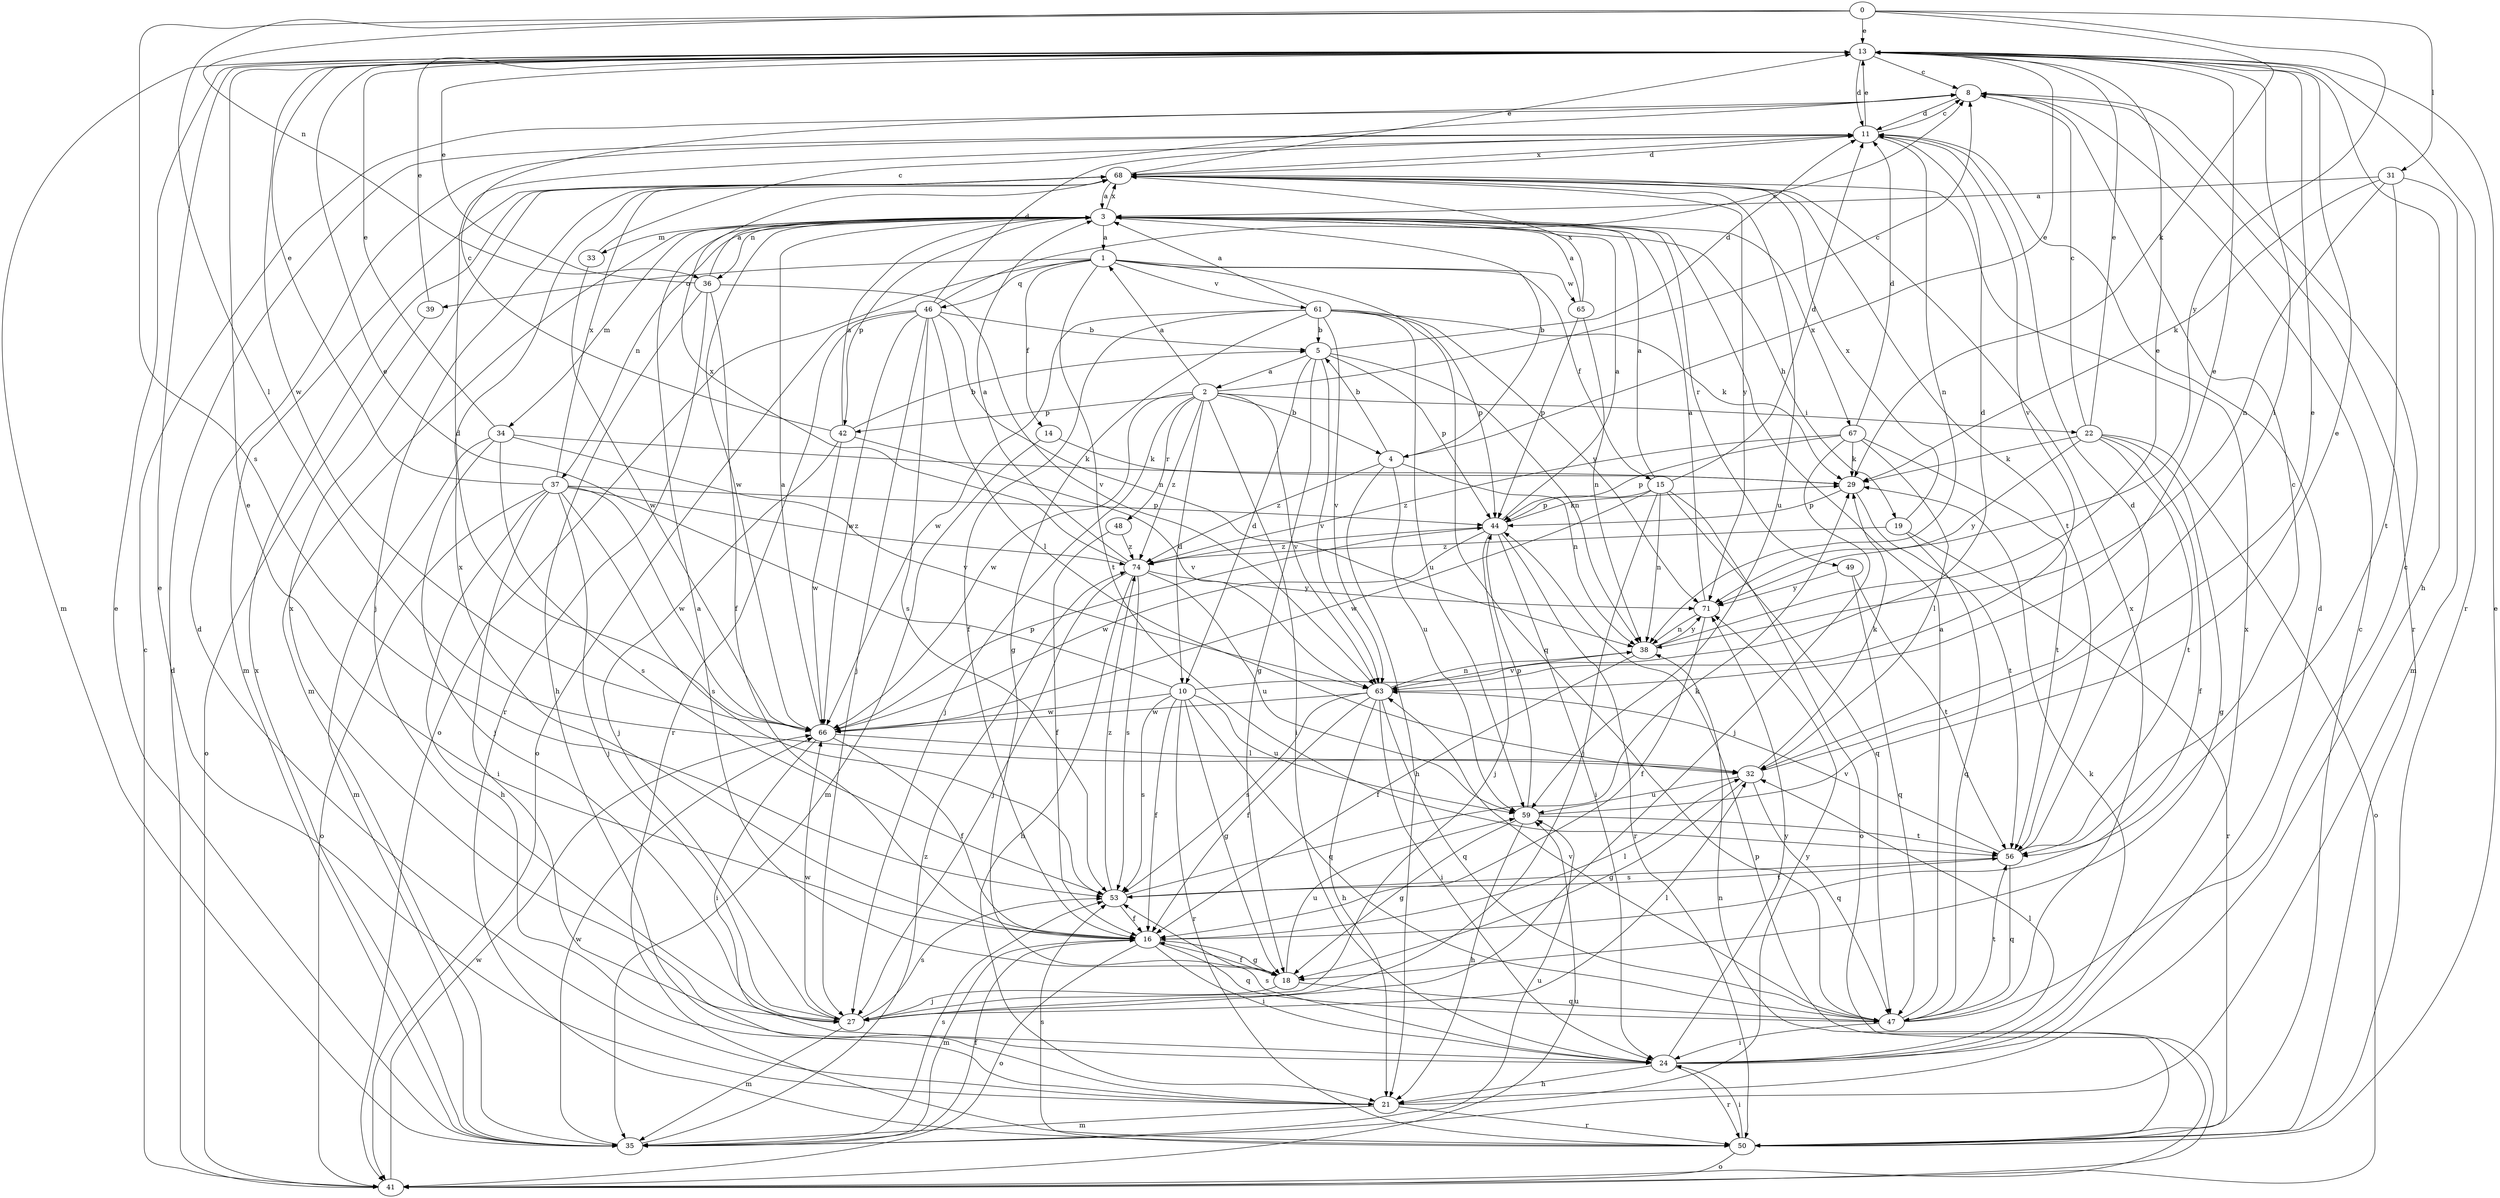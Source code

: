strict digraph  {
0;
1;
2;
3;
4;
5;
8;
10;
11;
13;
14;
15;
16;
18;
19;
21;
22;
24;
27;
29;
31;
32;
33;
34;
35;
36;
37;
38;
39;
41;
42;
44;
46;
47;
48;
49;
50;
53;
56;
59;
61;
63;
65;
66;
67;
68;
71;
74;
0 -> 13  [label=e];
0 -> 29  [label=k];
0 -> 31  [label=l];
0 -> 32  [label=l];
0 -> 36  [label=n];
0 -> 53  [label=s];
0 -> 71  [label=y];
1 -> 14  [label=f];
1 -> 15  [label=f];
1 -> 39  [label=o];
1 -> 41  [label=o];
1 -> 46  [label=q];
1 -> 47  [label=q];
1 -> 56  [label=t];
1 -> 61  [label=v];
1 -> 65  [label=w];
2 -> 1  [label=a];
2 -> 4  [label=b];
2 -> 8  [label=c];
2 -> 10  [label=d];
2 -> 22  [label=i];
2 -> 24  [label=i];
2 -> 27  [label=j];
2 -> 42  [label=p];
2 -> 48  [label=r];
2 -> 63  [label=v];
2 -> 66  [label=w];
2 -> 74  [label=z];
3 -> 1  [label=a];
3 -> 4  [label=b];
3 -> 19  [label=h];
3 -> 33  [label=m];
3 -> 34  [label=m];
3 -> 35  [label=m];
3 -> 36  [label=n];
3 -> 37  [label=n];
3 -> 42  [label=p];
3 -> 49  [label=r];
3 -> 66  [label=w];
3 -> 67  [label=x];
3 -> 68  [label=x];
4 -> 5  [label=b];
4 -> 13  [label=e];
4 -> 21  [label=h];
4 -> 38  [label=n];
4 -> 59  [label=u];
4 -> 74  [label=z];
5 -> 2  [label=a];
5 -> 10  [label=d];
5 -> 11  [label=d];
5 -> 18  [label=g];
5 -> 38  [label=n];
5 -> 44  [label=p];
5 -> 63  [label=v];
8 -> 11  [label=d];
8 -> 50  [label=r];
10 -> 11  [label=d];
10 -> 13  [label=e];
10 -> 16  [label=f];
10 -> 18  [label=g];
10 -> 47  [label=q];
10 -> 50  [label=r];
10 -> 53  [label=s];
10 -> 59  [label=u];
10 -> 66  [label=w];
11 -> 8  [label=c];
11 -> 13  [label=e];
11 -> 38  [label=n];
11 -> 63  [label=v];
11 -> 68  [label=x];
13 -> 8  [label=c];
13 -> 11  [label=d];
13 -> 21  [label=h];
13 -> 32  [label=l];
13 -> 35  [label=m];
13 -> 50  [label=r];
13 -> 66  [label=w];
14 -> 29  [label=k];
14 -> 35  [label=m];
15 -> 3  [label=a];
15 -> 11  [label=d];
15 -> 27  [label=j];
15 -> 38  [label=n];
15 -> 41  [label=o];
15 -> 44  [label=p];
15 -> 47  [label=q];
15 -> 66  [label=w];
16 -> 13  [label=e];
16 -> 18  [label=g];
16 -> 24  [label=i];
16 -> 32  [label=l];
16 -> 35  [label=m];
16 -> 41  [label=o];
16 -> 47  [label=q];
16 -> 68  [label=x];
18 -> 3  [label=a];
18 -> 16  [label=f];
18 -> 27  [label=j];
18 -> 47  [label=q];
18 -> 59  [label=u];
19 -> 47  [label=q];
19 -> 50  [label=r];
19 -> 68  [label=x];
19 -> 74  [label=z];
21 -> 11  [label=d];
21 -> 13  [label=e];
21 -> 35  [label=m];
21 -> 50  [label=r];
21 -> 71  [label=y];
22 -> 8  [label=c];
22 -> 13  [label=e];
22 -> 16  [label=f];
22 -> 18  [label=g];
22 -> 29  [label=k];
22 -> 41  [label=o];
22 -> 56  [label=t];
22 -> 71  [label=y];
24 -> 11  [label=d];
24 -> 21  [label=h];
24 -> 29  [label=k];
24 -> 32  [label=l];
24 -> 50  [label=r];
24 -> 53  [label=s];
24 -> 68  [label=x];
24 -> 71  [label=y];
27 -> 32  [label=l];
27 -> 35  [label=m];
27 -> 53  [label=s];
27 -> 66  [label=w];
27 -> 68  [label=x];
29 -> 44  [label=p];
29 -> 56  [label=t];
31 -> 3  [label=a];
31 -> 29  [label=k];
31 -> 35  [label=m];
31 -> 38  [label=n];
31 -> 56  [label=t];
32 -> 13  [label=e];
32 -> 18  [label=g];
32 -> 29  [label=k];
32 -> 47  [label=q];
32 -> 59  [label=u];
33 -> 8  [label=c];
33 -> 66  [label=w];
34 -> 13  [label=e];
34 -> 27  [label=j];
34 -> 29  [label=k];
34 -> 35  [label=m];
34 -> 53  [label=s];
34 -> 63  [label=v];
35 -> 13  [label=e];
35 -> 16  [label=f];
35 -> 53  [label=s];
35 -> 59  [label=u];
35 -> 66  [label=w];
35 -> 68  [label=x];
35 -> 74  [label=z];
36 -> 3  [label=a];
36 -> 13  [label=e];
36 -> 16  [label=f];
36 -> 21  [label=h];
36 -> 50  [label=r];
36 -> 63  [label=v];
37 -> 13  [label=e];
37 -> 21  [label=h];
37 -> 24  [label=i];
37 -> 27  [label=j];
37 -> 41  [label=o];
37 -> 44  [label=p];
37 -> 53  [label=s];
37 -> 66  [label=w];
37 -> 68  [label=x];
37 -> 74  [label=z];
38 -> 13  [label=e];
38 -> 16  [label=f];
38 -> 63  [label=v];
38 -> 71  [label=y];
39 -> 13  [label=e];
39 -> 41  [label=o];
41 -> 8  [label=c];
41 -> 11  [label=d];
41 -> 44  [label=p];
41 -> 59  [label=u];
41 -> 66  [label=w];
42 -> 3  [label=a];
42 -> 5  [label=b];
42 -> 8  [label=c];
42 -> 27  [label=j];
42 -> 63  [label=v];
42 -> 66  [label=w];
44 -> 3  [label=a];
44 -> 24  [label=i];
44 -> 27  [label=j];
44 -> 29  [label=k];
44 -> 50  [label=r];
44 -> 66  [label=w];
44 -> 74  [label=z];
46 -> 5  [label=b];
46 -> 8  [label=c];
46 -> 11  [label=d];
46 -> 27  [label=j];
46 -> 32  [label=l];
46 -> 38  [label=n];
46 -> 41  [label=o];
46 -> 50  [label=r];
46 -> 53  [label=s];
46 -> 66  [label=w];
47 -> 3  [label=a];
47 -> 8  [label=c];
47 -> 24  [label=i];
47 -> 56  [label=t];
47 -> 63  [label=v];
47 -> 68  [label=x];
48 -> 16  [label=f];
48 -> 74  [label=z];
49 -> 47  [label=q];
49 -> 56  [label=t];
49 -> 71  [label=y];
50 -> 8  [label=c];
50 -> 13  [label=e];
50 -> 24  [label=i];
50 -> 38  [label=n];
50 -> 41  [label=o];
50 -> 53  [label=s];
53 -> 16  [label=f];
53 -> 29  [label=k];
53 -> 56  [label=t];
53 -> 74  [label=z];
56 -> 8  [label=c];
56 -> 11  [label=d];
56 -> 47  [label=q];
56 -> 53  [label=s];
56 -> 63  [label=v];
59 -> 13  [label=e];
59 -> 18  [label=g];
59 -> 21  [label=h];
59 -> 44  [label=p];
59 -> 56  [label=t];
61 -> 3  [label=a];
61 -> 5  [label=b];
61 -> 16  [label=f];
61 -> 18  [label=g];
61 -> 29  [label=k];
61 -> 44  [label=p];
61 -> 59  [label=u];
61 -> 63  [label=v];
61 -> 66  [label=w];
61 -> 71  [label=y];
63 -> 13  [label=e];
63 -> 16  [label=f];
63 -> 21  [label=h];
63 -> 24  [label=i];
63 -> 38  [label=n];
63 -> 47  [label=q];
63 -> 53  [label=s];
63 -> 66  [label=w];
65 -> 3  [label=a];
65 -> 38  [label=n];
65 -> 44  [label=p];
65 -> 68  [label=x];
66 -> 3  [label=a];
66 -> 11  [label=d];
66 -> 16  [label=f];
66 -> 24  [label=i];
66 -> 32  [label=l];
66 -> 44  [label=p];
67 -> 11  [label=d];
67 -> 27  [label=j];
67 -> 29  [label=k];
67 -> 32  [label=l];
67 -> 44  [label=p];
67 -> 56  [label=t];
67 -> 74  [label=z];
68 -> 3  [label=a];
68 -> 11  [label=d];
68 -> 13  [label=e];
68 -> 27  [label=j];
68 -> 35  [label=m];
68 -> 56  [label=t];
68 -> 59  [label=u];
68 -> 71  [label=y];
71 -> 3  [label=a];
71 -> 16  [label=f];
71 -> 38  [label=n];
74 -> 3  [label=a];
74 -> 21  [label=h];
74 -> 27  [label=j];
74 -> 53  [label=s];
74 -> 59  [label=u];
74 -> 68  [label=x];
74 -> 71  [label=y];
}
